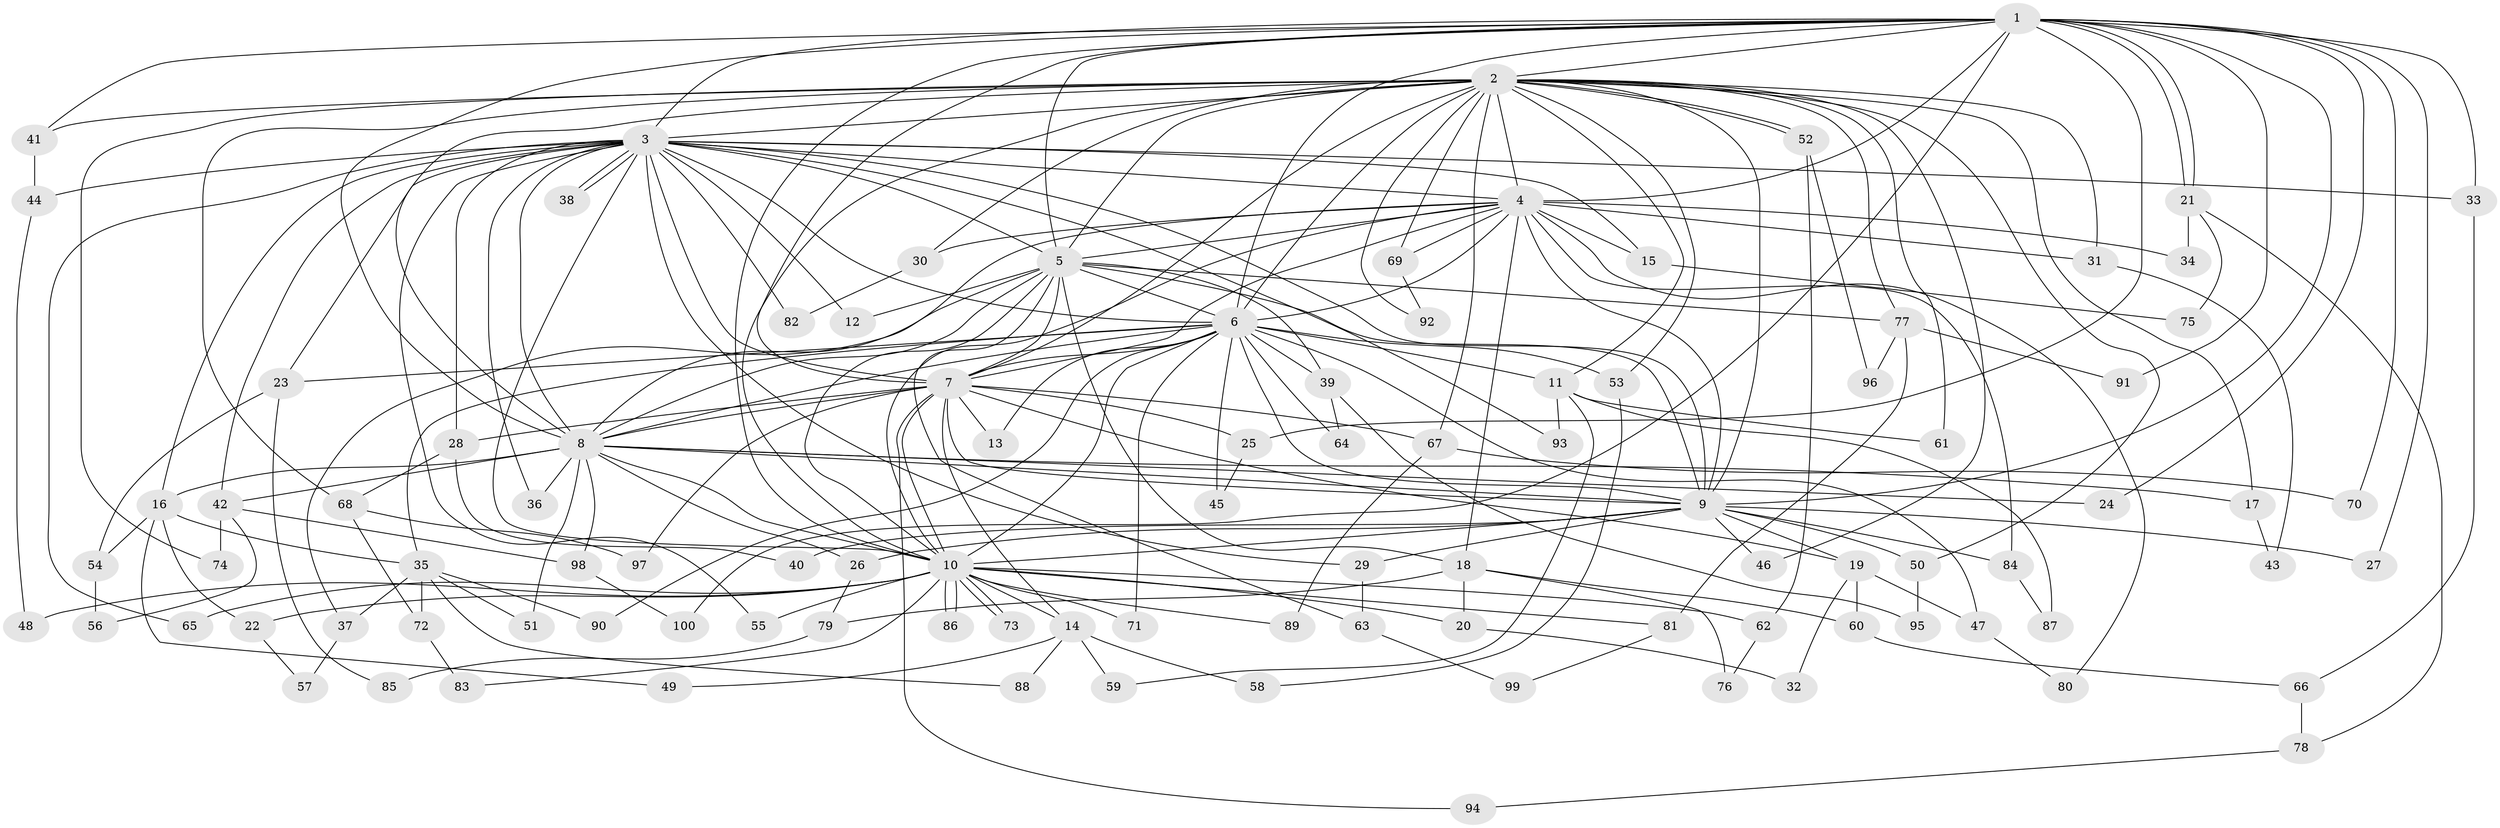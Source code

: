 // Generated by graph-tools (version 1.1) at 2025/11/02/21/25 10:11:08]
// undirected, 100 vertices, 225 edges
graph export_dot {
graph [start="1"]
  node [color=gray90,style=filled];
  1;
  2;
  3;
  4;
  5;
  6;
  7;
  8;
  9;
  10;
  11;
  12;
  13;
  14;
  15;
  16;
  17;
  18;
  19;
  20;
  21;
  22;
  23;
  24;
  25;
  26;
  27;
  28;
  29;
  30;
  31;
  32;
  33;
  34;
  35;
  36;
  37;
  38;
  39;
  40;
  41;
  42;
  43;
  44;
  45;
  46;
  47;
  48;
  49;
  50;
  51;
  52;
  53;
  54;
  55;
  56;
  57;
  58;
  59;
  60;
  61;
  62;
  63;
  64;
  65;
  66;
  67;
  68;
  69;
  70;
  71;
  72;
  73;
  74;
  75;
  76;
  77;
  78;
  79;
  80;
  81;
  82;
  83;
  84;
  85;
  86;
  87;
  88;
  89;
  90;
  91;
  92;
  93;
  94;
  95;
  96;
  97;
  98;
  99;
  100;
  1 -- 2;
  1 -- 3;
  1 -- 4;
  1 -- 5;
  1 -- 6;
  1 -- 7;
  1 -- 8;
  1 -- 9;
  1 -- 10;
  1 -- 21;
  1 -- 21;
  1 -- 24;
  1 -- 25;
  1 -- 27;
  1 -- 33;
  1 -- 41;
  1 -- 70;
  1 -- 91;
  1 -- 100;
  2 -- 3;
  2 -- 4;
  2 -- 5;
  2 -- 6;
  2 -- 7;
  2 -- 8;
  2 -- 9;
  2 -- 10;
  2 -- 11;
  2 -- 17;
  2 -- 30;
  2 -- 31;
  2 -- 41;
  2 -- 46;
  2 -- 50;
  2 -- 52;
  2 -- 52;
  2 -- 53;
  2 -- 61;
  2 -- 67;
  2 -- 68;
  2 -- 69;
  2 -- 74;
  2 -- 77;
  2 -- 92;
  3 -- 4;
  3 -- 5;
  3 -- 6;
  3 -- 7;
  3 -- 8;
  3 -- 9;
  3 -- 10;
  3 -- 12;
  3 -- 15;
  3 -- 16;
  3 -- 23;
  3 -- 28;
  3 -- 29;
  3 -- 33;
  3 -- 36;
  3 -- 38;
  3 -- 38;
  3 -- 42;
  3 -- 44;
  3 -- 55;
  3 -- 65;
  3 -- 82;
  3 -- 93;
  4 -- 5;
  4 -- 6;
  4 -- 7;
  4 -- 8;
  4 -- 9;
  4 -- 10;
  4 -- 15;
  4 -- 18;
  4 -- 30;
  4 -- 31;
  4 -- 34;
  4 -- 69;
  4 -- 80;
  4 -- 84;
  5 -- 6;
  5 -- 7;
  5 -- 8;
  5 -- 9;
  5 -- 10;
  5 -- 12;
  5 -- 18;
  5 -- 37;
  5 -- 39;
  5 -- 63;
  5 -- 77;
  6 -- 7;
  6 -- 8;
  6 -- 9;
  6 -- 10;
  6 -- 11;
  6 -- 13;
  6 -- 23;
  6 -- 35;
  6 -- 39;
  6 -- 45;
  6 -- 47;
  6 -- 53;
  6 -- 64;
  6 -- 71;
  6 -- 90;
  7 -- 8;
  7 -- 9;
  7 -- 10;
  7 -- 13;
  7 -- 14;
  7 -- 19;
  7 -- 25;
  7 -- 28;
  7 -- 67;
  7 -- 94;
  7 -- 97;
  8 -- 9;
  8 -- 10;
  8 -- 16;
  8 -- 17;
  8 -- 24;
  8 -- 26;
  8 -- 36;
  8 -- 42;
  8 -- 51;
  8 -- 98;
  9 -- 10;
  9 -- 19;
  9 -- 26;
  9 -- 27;
  9 -- 29;
  9 -- 40;
  9 -- 46;
  9 -- 50;
  9 -- 84;
  10 -- 14;
  10 -- 20;
  10 -- 22;
  10 -- 48;
  10 -- 55;
  10 -- 62;
  10 -- 65;
  10 -- 71;
  10 -- 73;
  10 -- 73;
  10 -- 81;
  10 -- 83;
  10 -- 86;
  10 -- 86;
  10 -- 89;
  11 -- 59;
  11 -- 61;
  11 -- 87;
  11 -- 93;
  14 -- 49;
  14 -- 58;
  14 -- 59;
  14 -- 88;
  15 -- 75;
  16 -- 22;
  16 -- 35;
  16 -- 49;
  16 -- 54;
  17 -- 43;
  18 -- 20;
  18 -- 60;
  18 -- 76;
  18 -- 79;
  19 -- 32;
  19 -- 47;
  19 -- 60;
  20 -- 32;
  21 -- 34;
  21 -- 75;
  21 -- 78;
  22 -- 57;
  23 -- 54;
  23 -- 85;
  25 -- 45;
  26 -- 79;
  28 -- 40;
  28 -- 68;
  29 -- 63;
  30 -- 82;
  31 -- 43;
  33 -- 66;
  35 -- 37;
  35 -- 51;
  35 -- 72;
  35 -- 88;
  35 -- 90;
  37 -- 57;
  39 -- 64;
  39 -- 95;
  41 -- 44;
  42 -- 56;
  42 -- 74;
  42 -- 98;
  44 -- 48;
  47 -- 80;
  50 -- 95;
  52 -- 62;
  52 -- 96;
  53 -- 58;
  54 -- 56;
  60 -- 66;
  62 -- 76;
  63 -- 99;
  66 -- 78;
  67 -- 70;
  67 -- 89;
  68 -- 72;
  68 -- 97;
  69 -- 92;
  72 -- 83;
  77 -- 81;
  77 -- 91;
  77 -- 96;
  78 -- 94;
  79 -- 85;
  81 -- 99;
  84 -- 87;
  98 -- 100;
}
